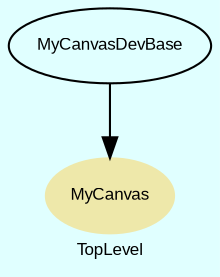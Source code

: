 digraph TopLevel {
    fontname = Arial
    compound = true
    fontsize = 8
    label = "TopLevel"
    bgcolor = lightcyan1
    node [
        fontname = Arial,
        color = black,
        fontsize = 8
    ]

    MyCanvas [
        shape = ellipse,
        fontcolor = black,
        color = palegoldenrod,
        URL = "classes/MyCanvas.html",
        style = filled,
        label = "MyCanvas"
    ]

    MyCanvasDevBase [
        URL = "classes/MyCanvasDevBase.html",
        label = "MyCanvasDevBase"
    ]

    MyCanvasDevBase -> MyCanvas [

    ]

}

